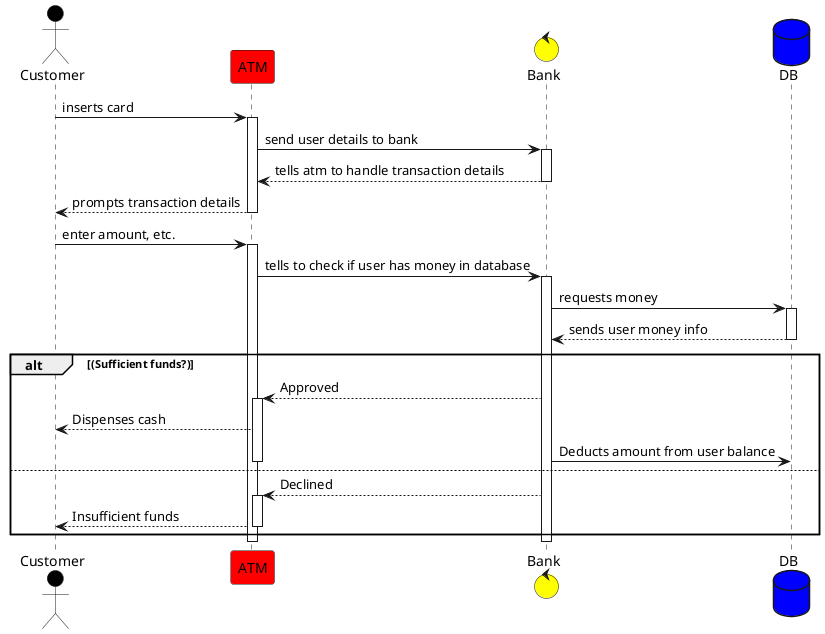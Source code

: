 @startuml

actor Customer as customer #black
participant ATM as atm #red
control Bank as bank #yellow
database DB as storage #blue

customer -> atm : inserts card
activate atm
atm -> bank : send user details to bank
activate bank
bank --> atm : tells atm to handle transaction details
deactivate bank
atm --> customer : prompts transaction details
deactivate atm
customer -> atm : enter amount, etc.
activate atm
atm -> bank : tells to check if user has money in database
activate bank
bank -> storage : requests money
activate storage
storage --> bank : sends user money info
deactivate storage

alt (Sufficient funds?)
    bank --> atm : Approved
    activate atm
    atm --> customer : Dispenses cash
    bank -> storage : Deducts amount from user balance
    deactivate atm
else
    bank --> atm : Declined
    activate atm
    atm --> customer : Insufficient funds
    deactivate atm
end

deactivate bank
deactivate atm

@enduml
